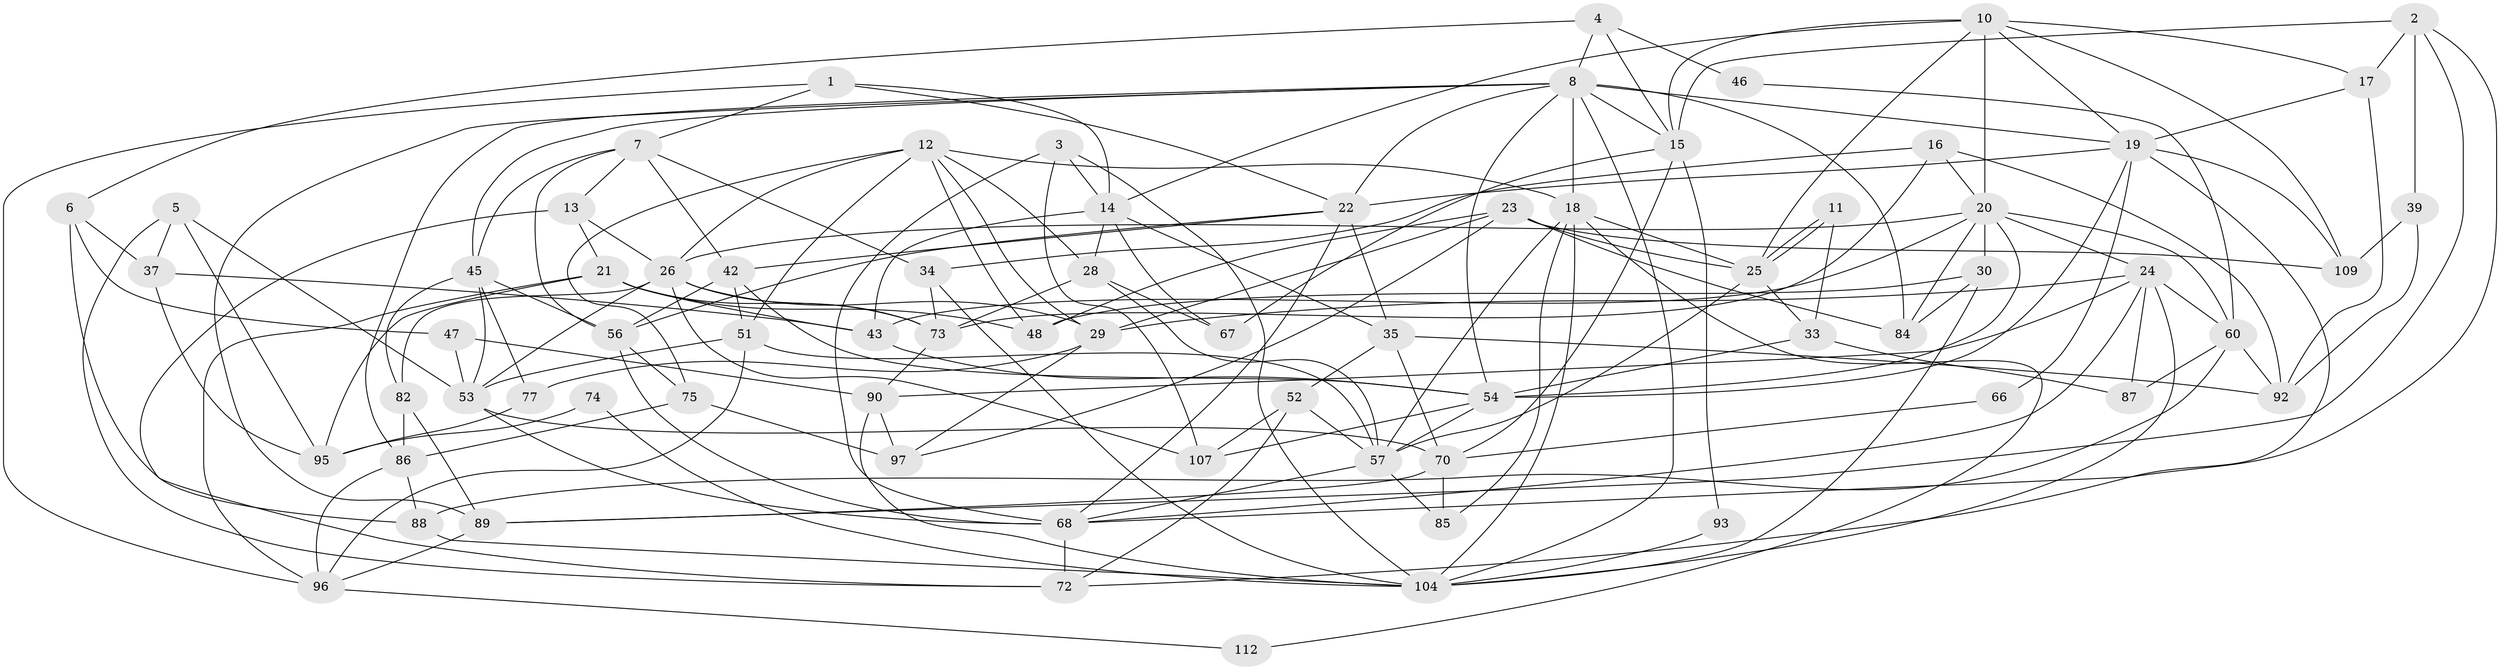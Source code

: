 // Generated by graph-tools (version 1.1) at 2025/52/02/27/25 19:52:02]
// undirected, 72 vertices, 184 edges
graph export_dot {
graph [start="1"]
  node [color=gray90,style=filled];
  1 [super="+63"];
  2 [super="+38"];
  3 [super="+69"];
  4;
  5 [super="+106"];
  6;
  7 [super="+9"];
  8 [super="+64"];
  10 [super="+31"];
  11;
  12 [super="+100"];
  13;
  14 [super="+101"];
  15 [super="+108"];
  16;
  17 [super="+55"];
  18 [super="+49"];
  19 [super="+76"];
  20 [super="+71"];
  21 [super="+32"];
  22 [super="+27"];
  23 [super="+40"];
  24 [super="+41"];
  25 [super="+36"];
  26 [super="+105"];
  28;
  29 [super="+78"];
  30 [super="+99"];
  33 [super="+50"];
  34 [super="+65"];
  35 [super="+44"];
  37 [super="+58"];
  39 [super="+103"];
  42 [super="+59"];
  43;
  45 [super="+61"];
  46;
  47;
  48 [super="+81"];
  51;
  52 [super="+80"];
  53 [super="+102"];
  54 [super="+62"];
  56 [super="+94"];
  57 [super="+79"];
  60 [super="+91"];
  66;
  67;
  68 [super="+83"];
  70 [super="+116"];
  72;
  73 [super="+119"];
  74;
  75;
  77;
  82 [super="+114"];
  84;
  85;
  86 [super="+113"];
  87;
  88 [super="+118"];
  89 [super="+115"];
  90;
  92 [super="+98"];
  93;
  95;
  96 [super="+110"];
  97 [super="+117"];
  104 [super="+111"];
  107;
  109;
  112;
  1 -- 7;
  1 -- 96;
  1 -- 22;
  1 -- 14;
  2 -- 68;
  2 -- 15;
  2 -- 89;
  2 -- 39;
  2 -- 17;
  3 -- 14;
  3 -- 104;
  3 -- 107;
  3 -- 68;
  4 -- 6;
  4 -- 46;
  4 -- 8;
  4 -- 15;
  5 -- 72;
  5 -- 53;
  5 -- 37;
  5 -- 95;
  6 -- 47;
  6 -- 37;
  6 -- 88 [weight=2];
  7 -- 45;
  7 -- 34;
  7 -- 56;
  7 -- 13;
  7 -- 42;
  8 -- 22;
  8 -- 84;
  8 -- 104;
  8 -- 45;
  8 -- 18;
  8 -- 19;
  8 -- 54;
  8 -- 86;
  8 -- 89;
  8 -- 15;
  10 -- 14;
  10 -- 20;
  10 -- 19;
  10 -- 25;
  10 -- 109;
  10 -- 15;
  10 -- 17;
  11 -- 25;
  11 -- 25;
  11 -- 33;
  12 -- 28;
  12 -- 75;
  12 -- 18;
  12 -- 48;
  12 -- 51;
  12 -- 26;
  12 -- 29;
  13 -- 72;
  13 -- 26;
  13 -- 21;
  14 -- 67;
  14 -- 28;
  14 -- 43;
  14 -- 35;
  15 -- 67;
  15 -- 70;
  15 -- 93;
  16 -- 73;
  16 -- 92;
  16 -- 20;
  16 -- 34;
  17 -- 19 [weight=2];
  17 -- 92;
  18 -- 112;
  18 -- 85;
  18 -- 104;
  18 -- 57;
  18 -- 25;
  19 -- 22;
  19 -- 66;
  19 -- 72;
  19 -- 109;
  19 -- 54;
  20 -- 54;
  20 -- 60;
  20 -- 24;
  20 -- 26;
  20 -- 84;
  20 -- 43;
  20 -- 30 [weight=2];
  21 -- 48;
  21 -- 43;
  21 -- 73;
  21 -- 95;
  21 -- 96;
  22 -- 56;
  22 -- 42 [weight=2];
  22 -- 68;
  22 -- 35;
  23 -- 48;
  23 -- 84;
  23 -- 109;
  23 -- 29;
  23 -- 25;
  23 -- 97;
  24 -- 90;
  24 -- 87;
  24 -- 104;
  24 -- 68;
  24 -- 29;
  24 -- 60;
  25 -- 33 [weight=2];
  25 -- 57;
  26 -- 53;
  26 -- 82;
  26 -- 29;
  26 -- 73;
  26 -- 107;
  28 -- 67;
  28 -- 73;
  28 -- 57;
  29 -- 77;
  29 -- 97;
  30 -- 104;
  30 -- 84;
  30 -- 48;
  33 -- 87 [weight=2];
  33 -- 54;
  34 -- 73;
  34 -- 104;
  35 -- 92;
  35 -- 70;
  35 -- 52;
  37 -- 43 [weight=2];
  37 -- 95;
  39 -- 92;
  39 -- 109;
  42 -- 54;
  42 -- 51;
  42 -- 56;
  43 -- 54;
  45 -- 82;
  45 -- 53;
  45 -- 77;
  45 -- 56;
  46 -- 60;
  47 -- 53;
  47 -- 90;
  51 -- 57;
  51 -- 96;
  51 -- 53;
  52 -- 57;
  52 -- 72;
  52 -- 107;
  53 -- 70;
  53 -- 68;
  54 -- 107;
  54 -- 57;
  56 -- 75;
  56 -- 68;
  57 -- 85;
  57 -- 68;
  60 -- 87;
  60 -- 88;
  60 -- 92;
  66 -- 70;
  68 -- 72;
  70 -- 85;
  70 -- 89;
  73 -- 90;
  74 -- 95;
  74 -- 104;
  75 -- 86;
  75 -- 97;
  77 -- 95;
  82 -- 86;
  82 -- 89;
  86 -- 88;
  86 -- 96;
  88 -- 104;
  89 -- 96;
  90 -- 104;
  90 -- 97;
  93 -- 104;
  96 -- 112;
}

